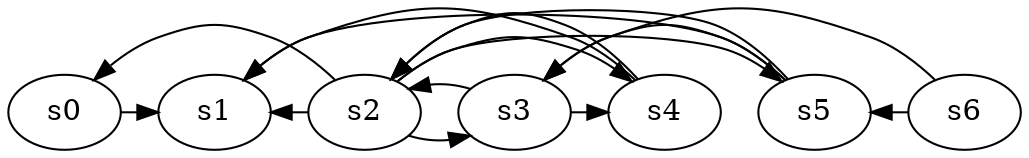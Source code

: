 digraph game_0634_complex_7 {
    s0 [name="s0", player=0];
    s1 [name="s1", player=1];
    s2 [name="s2", player=0, target=1];
    s3 [name="s3", player=0, target=1];
    s4 [name="s4", player=1];
    s5 [name="s5", player=0, target=1];
    s6 [name="s6", player=0];

    s0 -> s1 [constraint="time == 3 || time == 6 || time == 11 || time == 13"];
    s2 -> s0 [constraint="time % 3 == 1 || time % 3 == 0"];
    s2 -> s1 [constraint="time % 2 == 1 && time % 5 == 3"];
    s2 -> s3 [constraint="time % 4 == 3 && time % 5 == 2"];
    s2 -> s4 [constraint="time % 3 == 0 && time % 3 == 1"];
    s2 -> s5 [constraint="time % 2 == 1 || time % 3 == 0"];
    s3 -> s2 [constraint="time % 2 == 0 || time % 2 == 0"];
    s3 -> s4 [constraint="time == 1 || time == 4 || time == 12 || time == 17 || time == 26"];
    s4 -> s1 [constraint="time % 5 == 4"];
    s4 -> s2 [constraint="time % 5 == 4"];
    s5 -> s1 [constraint="time % 7 == 2"];
    s5 -> s2 [constraint="time % 4 == 2 || time % 4 == 1"];
    s5 -> s3 [constraint="time == 8"];
    s6 -> s3 [constraint="time == 5 || time == 8"];
    s6 -> s5 [constraint="time == 7 || time == 8 || time == 12 || time == 18 || time == 19"];
}
